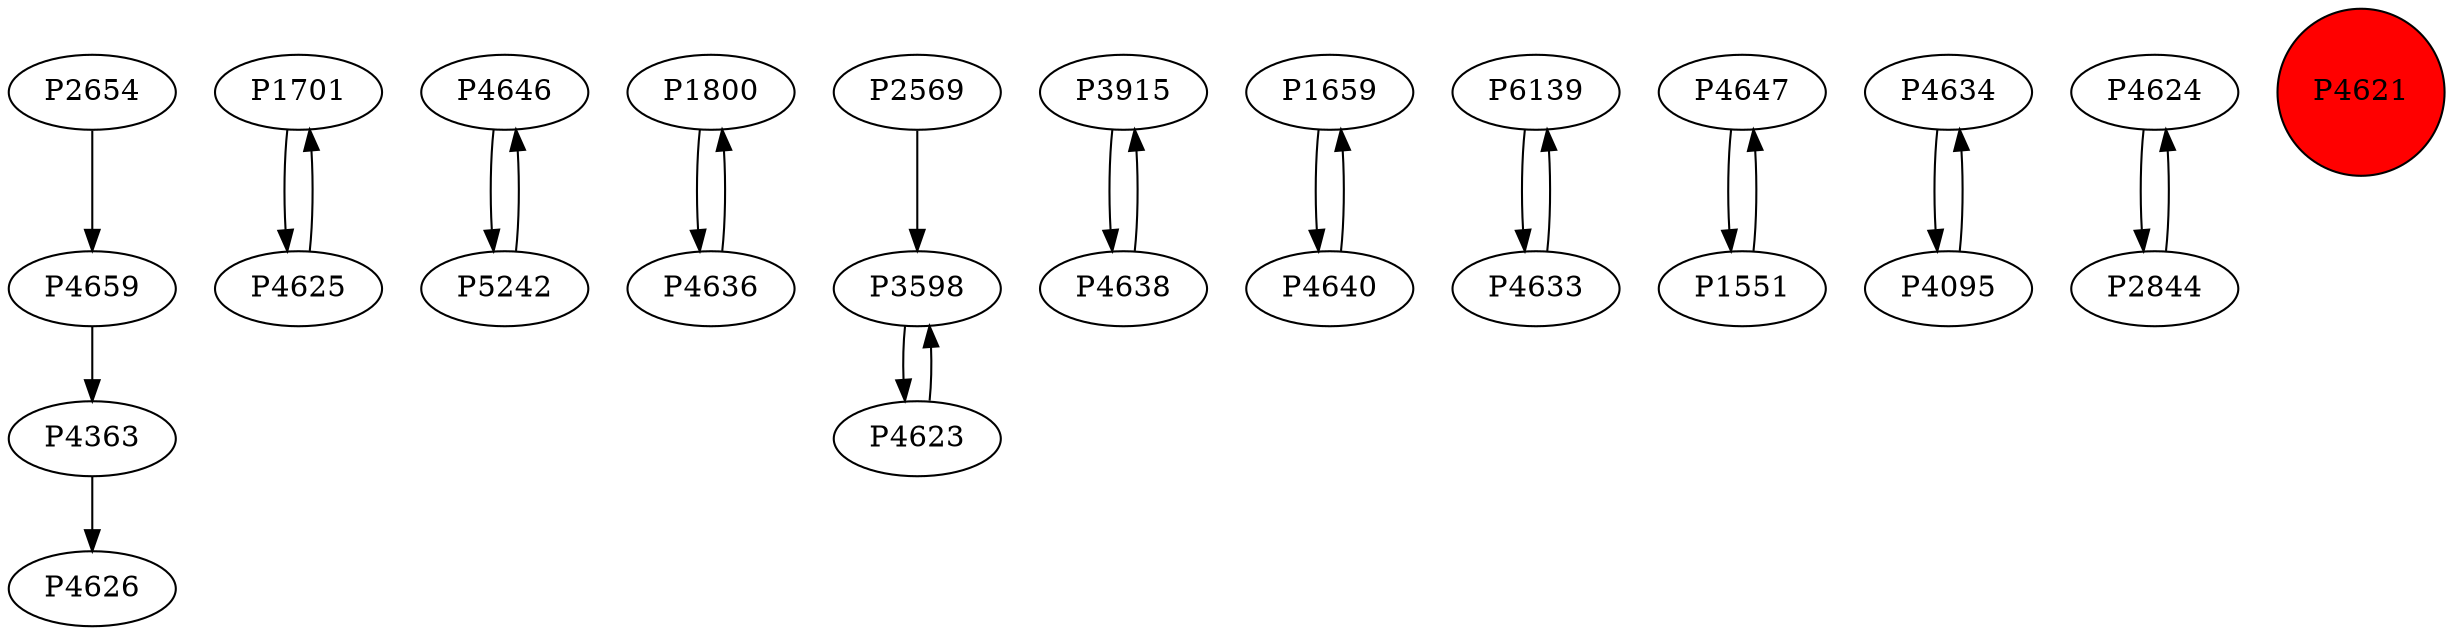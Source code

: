 digraph {
	P4659 -> P4363
	P1701 -> P4625
	P4646 -> P5242
	P5242 -> P4646
	P4625 -> P1701
	P1800 -> P4636
	P4636 -> P1800
	P2569 -> P3598
	P3915 -> P4638
	P1659 -> P4640
	P6139 -> P4633
	P4647 -> P1551
	P4638 -> P3915
	P3598 -> P4623
	P4634 -> P4095
	P4624 -> P2844
	P4640 -> P1659
	P1551 -> P4647
	P2844 -> P4624
	P4633 -> P6139
	P4095 -> P4634
	P4363 -> P4626
	P2654 -> P4659
	P4623 -> P3598
	P4621 [shape=circle]
	P4621 [style=filled]
	P4621 [fillcolor=red]
}